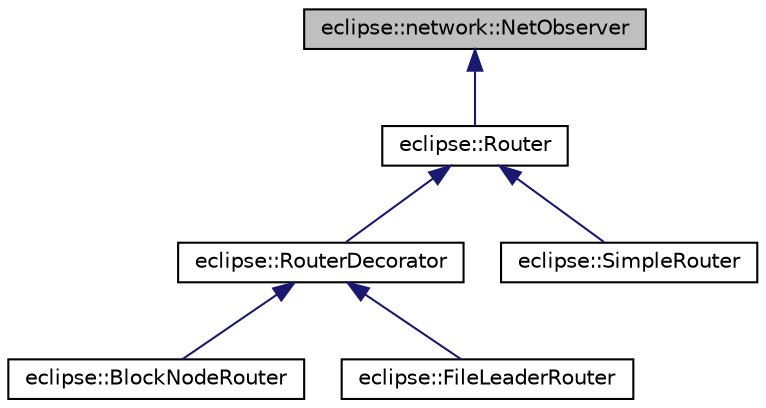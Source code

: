 digraph G
{
  edge [fontname="Helvetica",fontsize="10",labelfontname="Helvetica",labelfontsize="10"];
  node [fontname="Helvetica",fontsize="10",shape=record];
  Node1 [label="eclipse::network::NetObserver",height=0.2,width=0.4,color="black", fillcolor="grey75", style="filled" fontcolor="black"];
  Node1 -> Node2 [dir="back",color="midnightblue",fontsize="10",style="solid",fontname="Helvetica"];
  Node2 [label="eclipse::Router",height=0.2,width=0.4,color="black", fillcolor="white", style="filled",URL="$classeclipse_1_1Router.html"];
  Node2 -> Node3 [dir="back",color="midnightblue",fontsize="10",style="solid",fontname="Helvetica"];
  Node3 [label="eclipse::RouterDecorator",height=0.2,width=0.4,color="black", fillcolor="white", style="filled",URL="$classeclipse_1_1RouterDecorator.html"];
  Node3 -> Node4 [dir="back",color="midnightblue",fontsize="10",style="solid",fontname="Helvetica"];
  Node4 [label="eclipse::BlockNodeRouter",height=0.2,width=0.4,color="black", fillcolor="white", style="filled",URL="$classeclipse_1_1BlockNodeRouter.html"];
  Node3 -> Node5 [dir="back",color="midnightblue",fontsize="10",style="solid",fontname="Helvetica"];
  Node5 [label="eclipse::FileLeaderRouter",height=0.2,width=0.4,color="black", fillcolor="white", style="filled",URL="$classeclipse_1_1FileLeaderRouter.html"];
  Node2 -> Node6 [dir="back",color="midnightblue",fontsize="10",style="solid",fontname="Helvetica"];
  Node6 [label="eclipse::SimpleRouter",height=0.2,width=0.4,color="black", fillcolor="white", style="filled",URL="$classeclipse_1_1SimpleRouter.html"];
}
